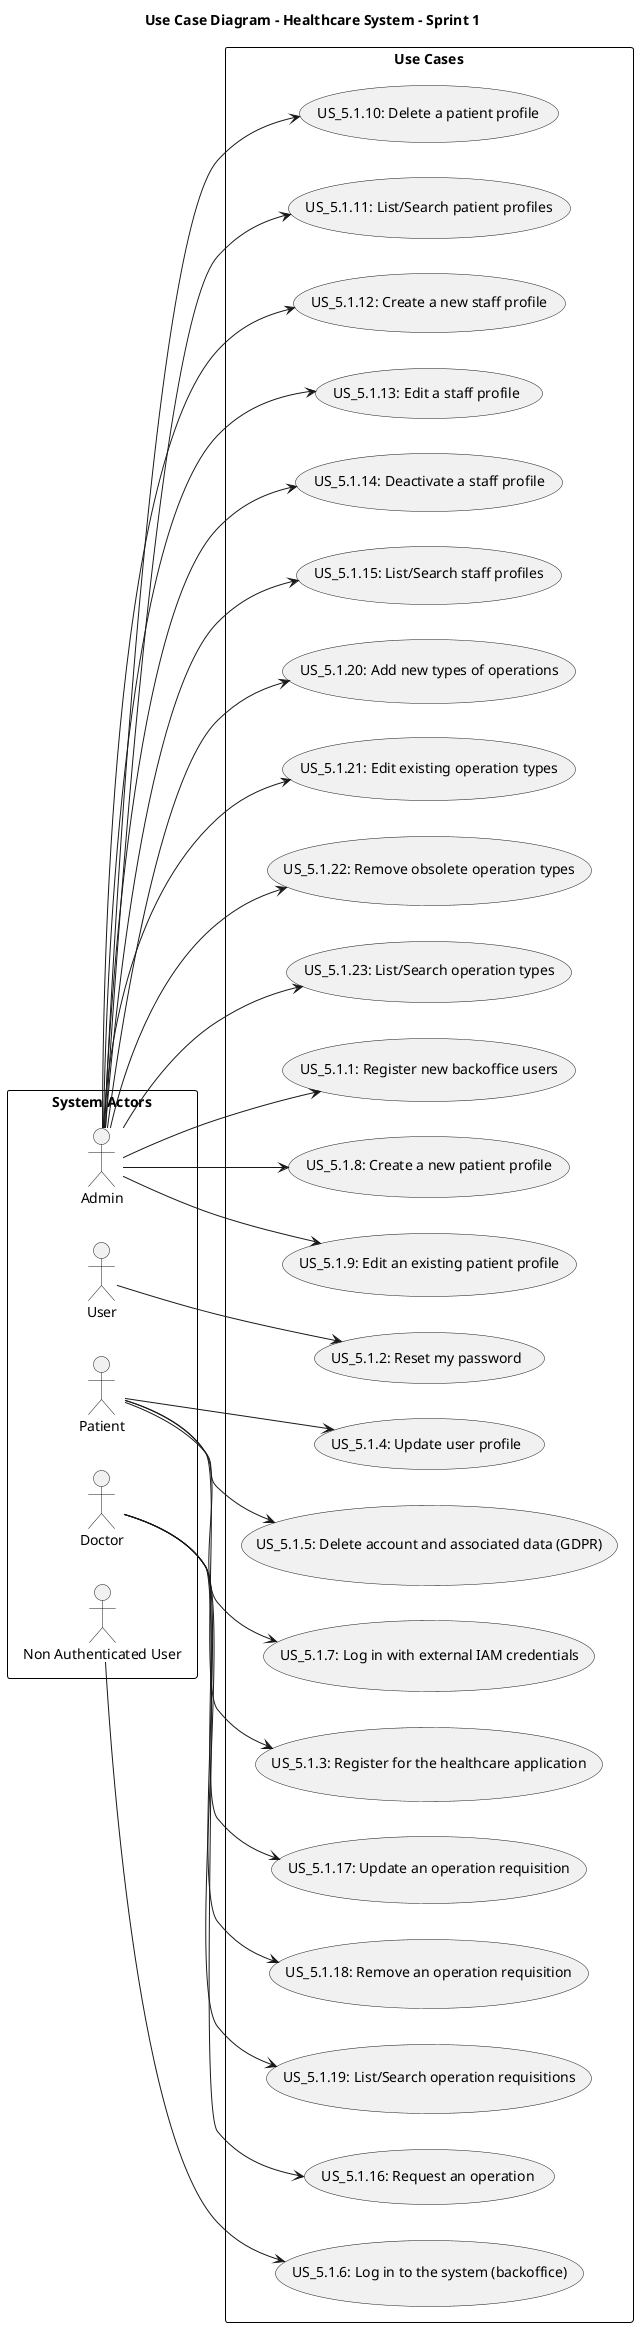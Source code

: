 @startuml
skinparam packageStyle rectangle
skinparam rectangle {
    BorderColor black
}

title Use Case Diagram - Healthcare System - Sprint 1

left to right direction

rectangle "System Actors" as actors {
    actor "Admin"
    actor "User"
    actor "Patient"
    actor "Doctor"
    actor "Non Authenticated User"
}

rectangle "Use Cases" as usecases {
    usecase "US_5.1.1: Register new backoffice users" as UC1
    usecase "US_5.1.2: Reset my password" as UC2
    usecase "US_5.1.3: Register for the healthcare application" as UC3
    usecase "US_5.1.4: Update user profile" as UC4
    usecase "US_5.1.5: Delete account and associated data (GDPR)" as UC5
    usecase "US_5.1.6: Log in to the system (backoffice)" as UC6
    usecase "US_5.1.7: Log in with external IAM credentials" as UC7
    usecase "US_5.1.8: Create a new patient profile" as UC8
    usecase "US_5.1.9: Edit an existing patient profile" as UC9
    usecase "US_5.1.10: Delete a patient profile" as UC10
    usecase "US_5.1.11: List/Search patient profiles" as UC11
    usecase "US_5.1.12: Create a new staff profile" as UC12
    usecase "US_5.1.13: Edit a staff profile" as UC13
    usecase "US_5.1.14: Deactivate a staff profile" as UC14
    usecase "US_5.1.15: List/Search staff profiles" as UC15
    usecase "US_5.1.16: Request an operation" as UC16
    usecase "US_5.1.17: Update an operation requisition" as UC17
    usecase "US_5.1.18: Remove an operation requisition" as UC18
    usecase "US_5.1.19: List/Search operation requisitions" as UC19
    usecase "US_5.1.20: Add new types of operations" as UC20
    usecase "US_5.1.21: Edit existing operation types" as UC21
    usecase "US_5.1.22: Remove obsolete operation types" as UC22
    usecase "US_5.1.23: List/Search operation types" as UC23

}

"Admin" --> UC1
"Admin" --> UC8
"Admin" --> UC9
"Admin" --> UC10
"Admin" --> UC11
"Admin" --> UC12
"Admin" --> UC13
"Admin" --> UC14
"Admin" --> UC15
"Admin" --> UC20
"Admin" --> UC21
"Admin" --> UC22
"Admin" --> UC23

"User" --> UC2

"Patient" --> UC3
"Patient" --> UC4
"Patient" --> UC5
"Patient" --> UC7

"Non Authenticated User" --> UC6

"Doctor" --> UC16
"Doctor" --> UC17
"Doctor" --> UC18
"Doctor" --> UC19

@enduml
